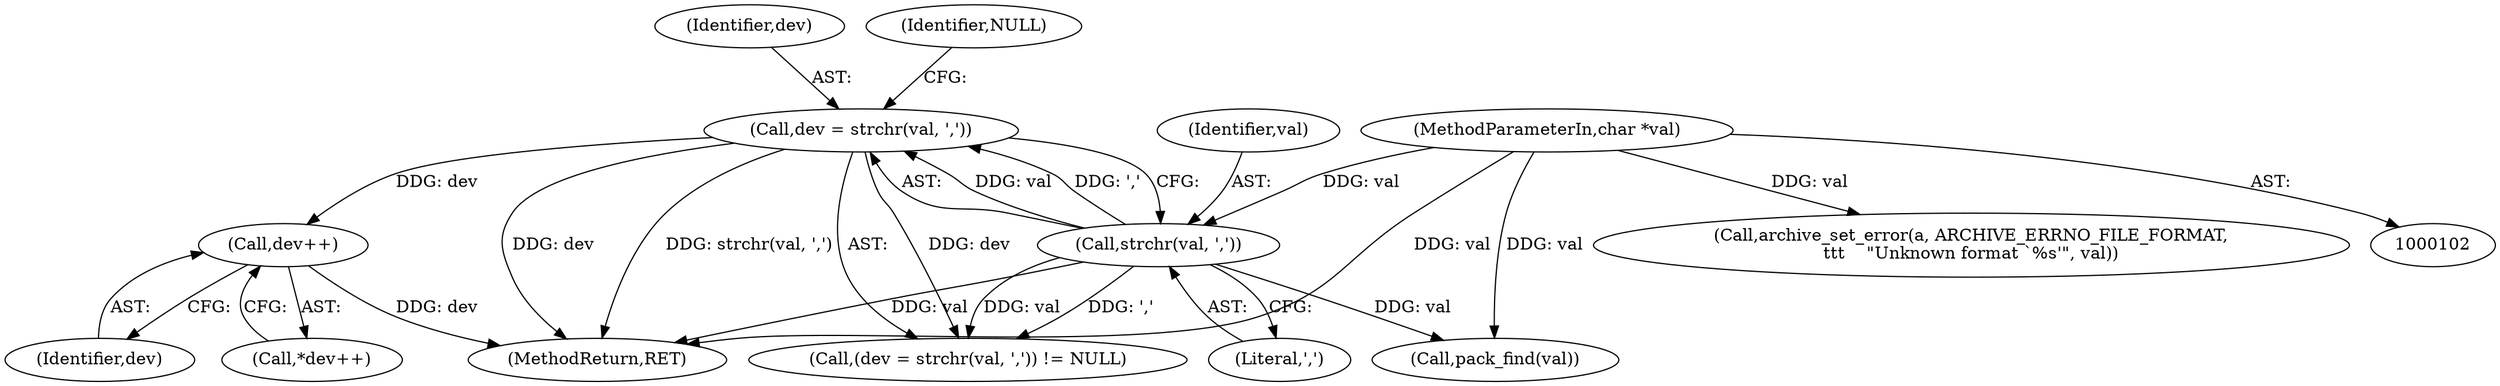 digraph "0_libarchive_a550daeecf6bc689ade371349892ea17b5b97c77@pointer" {
"1000134" [label="(Call,dev++)"];
"1000125" [label="(Call,dev = strchr(val, ','))"];
"1000127" [label="(Call,strchr(val, ','))"];
"1000105" [label="(MethodParameterIn,char *val)"];
"1000128" [label="(Identifier,val)"];
"1000243" [label="(MethodReturn,RET)"];
"1000126" [label="(Identifier,dev)"];
"1000145" [label="(Call,archive_set_error(a, ARCHIVE_ERRNO_FILE_FORMAT,\n\t\t\t    \"Unknown format `%s'\", val))"];
"1000135" [label="(Identifier,dev)"];
"1000129" [label="(Literal,',')"];
"1000125" [label="(Call,dev = strchr(val, ','))"];
"1000124" [label="(Call,(dev = strchr(val, ',')) != NULL)"];
"1000133" [label="(Call,*dev++)"];
"1000130" [label="(Identifier,NULL)"];
"1000134" [label="(Call,dev++)"];
"1000105" [label="(MethodParameterIn,char *val)"];
"1000127" [label="(Call,strchr(val, ','))"];
"1000141" [label="(Call,pack_find(val))"];
"1000134" -> "1000133"  [label="AST: "];
"1000134" -> "1000135"  [label="CFG: "];
"1000135" -> "1000134"  [label="AST: "];
"1000133" -> "1000134"  [label="CFG: "];
"1000134" -> "1000243"  [label="DDG: dev"];
"1000125" -> "1000134"  [label="DDG: dev"];
"1000125" -> "1000124"  [label="AST: "];
"1000125" -> "1000127"  [label="CFG: "];
"1000126" -> "1000125"  [label="AST: "];
"1000127" -> "1000125"  [label="AST: "];
"1000130" -> "1000125"  [label="CFG: "];
"1000125" -> "1000243"  [label="DDG: dev"];
"1000125" -> "1000243"  [label="DDG: strchr(val, ',')"];
"1000125" -> "1000124"  [label="DDG: dev"];
"1000127" -> "1000125"  [label="DDG: val"];
"1000127" -> "1000125"  [label="DDG: ','"];
"1000127" -> "1000129"  [label="CFG: "];
"1000128" -> "1000127"  [label="AST: "];
"1000129" -> "1000127"  [label="AST: "];
"1000127" -> "1000243"  [label="DDG: val"];
"1000127" -> "1000124"  [label="DDG: val"];
"1000127" -> "1000124"  [label="DDG: ','"];
"1000105" -> "1000127"  [label="DDG: val"];
"1000127" -> "1000141"  [label="DDG: val"];
"1000105" -> "1000102"  [label="AST: "];
"1000105" -> "1000243"  [label="DDG: val"];
"1000105" -> "1000141"  [label="DDG: val"];
"1000105" -> "1000145"  [label="DDG: val"];
}
